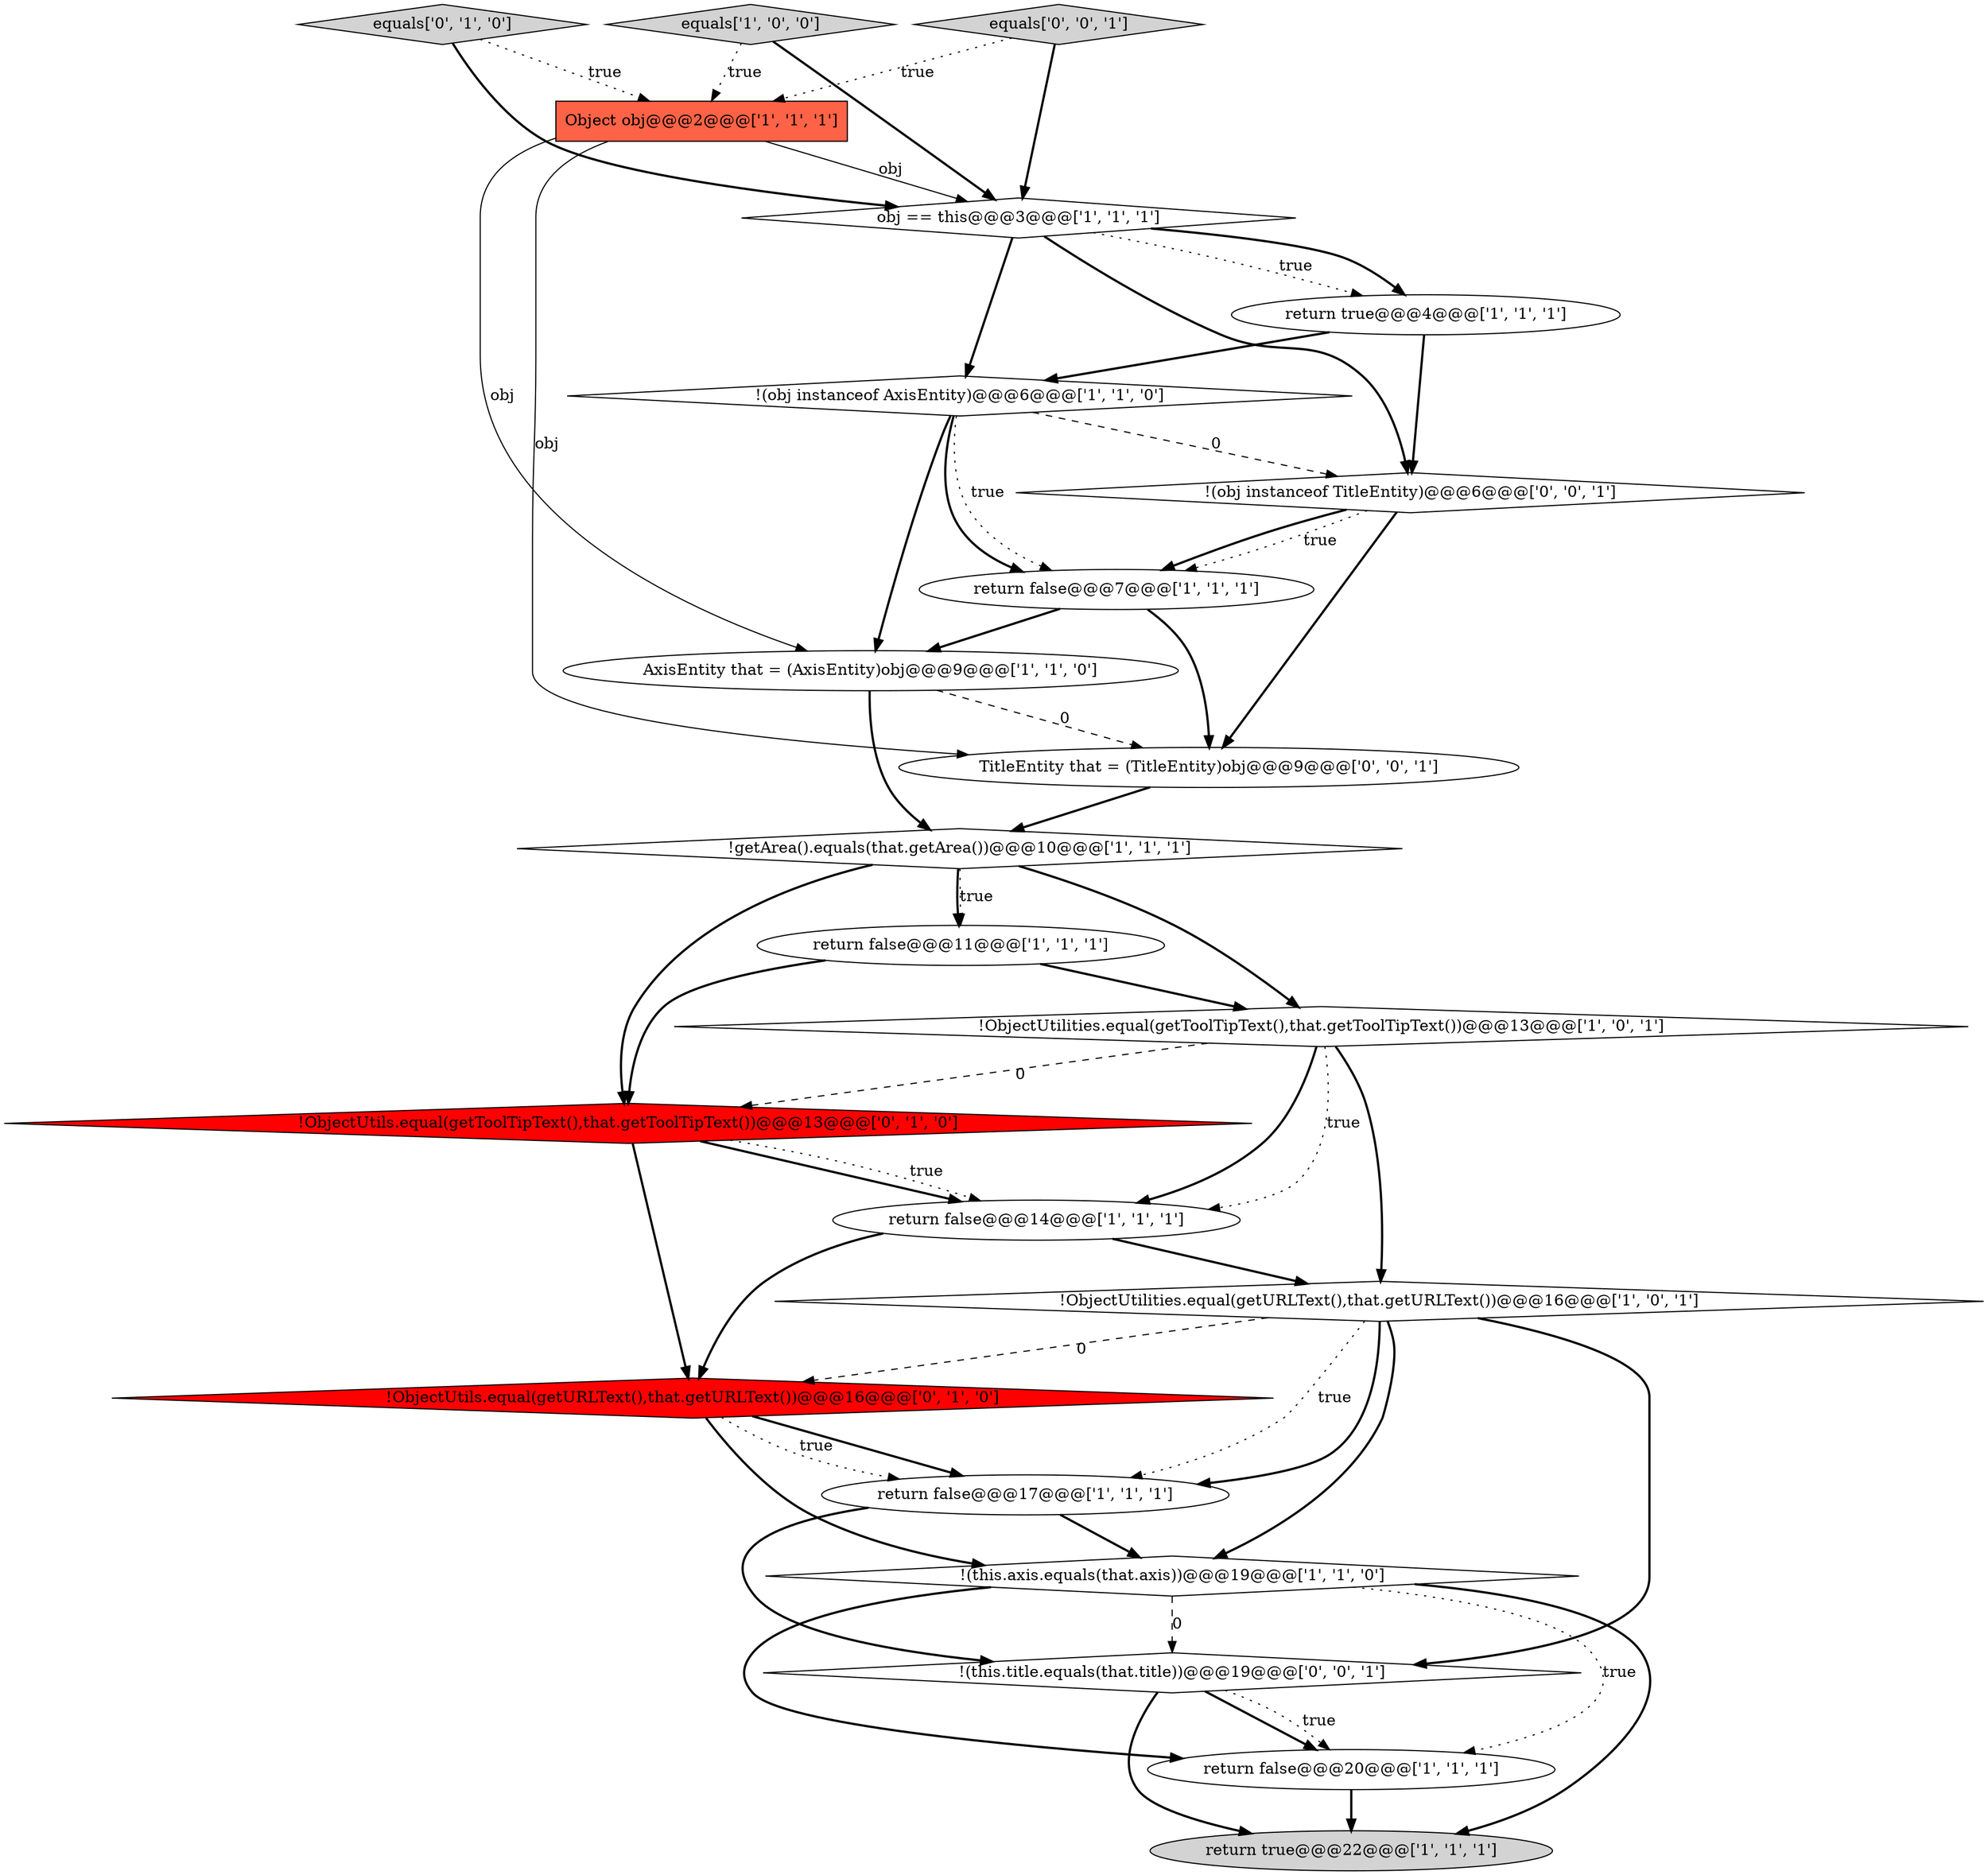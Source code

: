 digraph {
7 [style = filled, label = "return false@@@17@@@['1', '1', '1']", fillcolor = white, shape = ellipse image = "AAA0AAABBB1BBB"];
18 [style = filled, label = "!ObjectUtils.equal(getToolTipText(),that.getToolTipText())@@@13@@@['0', '1', '0']", fillcolor = red, shape = diamond image = "AAA1AAABBB2BBB"];
13 [style = filled, label = "return true@@@22@@@['1', '1', '1']", fillcolor = lightgray, shape = ellipse image = "AAA0AAABBB1BBB"];
22 [style = filled, label = "!(this.title.equals(that.title))@@@19@@@['0', '0', '1']", fillcolor = white, shape = diamond image = "AAA0AAABBB3BBB"];
16 [style = filled, label = "equals['0', '1', '0']", fillcolor = lightgray, shape = diamond image = "AAA0AAABBB2BBB"];
2 [style = filled, label = "return false@@@20@@@['1', '1', '1']", fillcolor = white, shape = ellipse image = "AAA0AAABBB1BBB"];
1 [style = filled, label = "!ObjectUtilities.equal(getURLText(),that.getURLText())@@@16@@@['1', '0', '1']", fillcolor = white, shape = diamond image = "AAA0AAABBB1BBB"];
8 [style = filled, label = "equals['1', '0', '0']", fillcolor = lightgray, shape = diamond image = "AAA0AAABBB1BBB"];
15 [style = filled, label = "!getArea().equals(that.getArea())@@@10@@@['1', '1', '1']", fillcolor = white, shape = diamond image = "AAA0AAABBB1BBB"];
19 [style = filled, label = "TitleEntity that = (TitleEntity)obj@@@9@@@['0', '0', '1']", fillcolor = white, shape = ellipse image = "AAA0AAABBB3BBB"];
12 [style = filled, label = "!(this.axis.equals(that.axis))@@@19@@@['1', '1', '0']", fillcolor = white, shape = diamond image = "AAA0AAABBB1BBB"];
6 [style = filled, label = "obj == this@@@3@@@['1', '1', '1']", fillcolor = white, shape = diamond image = "AAA0AAABBB1BBB"];
14 [style = filled, label = "return true@@@4@@@['1', '1', '1']", fillcolor = white, shape = ellipse image = "AAA0AAABBB1BBB"];
4 [style = filled, label = "return false@@@7@@@['1', '1', '1']", fillcolor = white, shape = ellipse image = "AAA0AAABBB1BBB"];
3 [style = filled, label = "Object obj@@@2@@@['1', '1', '1']", fillcolor = tomato, shape = box image = "AAA0AAABBB1BBB"];
17 [style = filled, label = "!ObjectUtils.equal(getURLText(),that.getURLText())@@@16@@@['0', '1', '0']", fillcolor = red, shape = diamond image = "AAA1AAABBB2BBB"];
5 [style = filled, label = "!ObjectUtilities.equal(getToolTipText(),that.getToolTipText())@@@13@@@['1', '0', '1']", fillcolor = white, shape = diamond image = "AAA0AAABBB1BBB"];
11 [style = filled, label = "return false@@@14@@@['1', '1', '1']", fillcolor = white, shape = ellipse image = "AAA0AAABBB1BBB"];
20 [style = filled, label = "!(obj instanceof TitleEntity)@@@6@@@['0', '0', '1']", fillcolor = white, shape = diamond image = "AAA0AAABBB3BBB"];
10 [style = filled, label = "AxisEntity that = (AxisEntity)obj@@@9@@@['1', '1', '0']", fillcolor = white, shape = ellipse image = "AAA0AAABBB1BBB"];
9 [style = filled, label = "return false@@@11@@@['1', '1', '1']", fillcolor = white, shape = ellipse image = "AAA0AAABBB1BBB"];
21 [style = filled, label = "equals['0', '0', '1']", fillcolor = lightgray, shape = diamond image = "AAA0AAABBB3BBB"];
0 [style = filled, label = "!(obj instanceof AxisEntity)@@@6@@@['1', '1', '0']", fillcolor = white, shape = diamond image = "AAA0AAABBB1BBB"];
4->10 [style = bold, label=""];
3->19 [style = solid, label="obj"];
10->15 [style = bold, label=""];
22->2 [style = bold, label=""];
21->6 [style = bold, label=""];
11->1 [style = bold, label=""];
7->12 [style = bold, label=""];
10->19 [style = dashed, label="0"];
16->6 [style = bold, label=""];
0->4 [style = dotted, label="true"];
18->11 [style = bold, label=""];
12->2 [style = dotted, label="true"];
3->10 [style = solid, label="obj"];
4->19 [style = bold, label=""];
18->17 [style = bold, label=""];
8->6 [style = bold, label=""];
6->0 [style = bold, label=""];
5->18 [style = dashed, label="0"];
0->20 [style = dashed, label="0"];
1->7 [style = bold, label=""];
16->3 [style = dotted, label="true"];
15->18 [style = bold, label=""];
8->3 [style = dotted, label="true"];
15->5 [style = bold, label=""];
15->9 [style = dotted, label="true"];
20->4 [style = bold, label=""];
22->2 [style = dotted, label="true"];
2->13 [style = bold, label=""];
1->22 [style = bold, label=""];
1->7 [style = dotted, label="true"];
6->14 [style = bold, label=""];
17->7 [style = bold, label=""];
6->20 [style = bold, label=""];
12->13 [style = bold, label=""];
5->1 [style = bold, label=""];
18->11 [style = dotted, label="true"];
12->2 [style = bold, label=""];
6->14 [style = dotted, label="true"];
5->11 [style = dotted, label="true"];
0->10 [style = bold, label=""];
17->12 [style = bold, label=""];
9->18 [style = bold, label=""];
7->22 [style = bold, label=""];
1->17 [style = dashed, label="0"];
14->0 [style = bold, label=""];
0->4 [style = bold, label=""];
20->4 [style = dotted, label="true"];
15->9 [style = bold, label=""];
12->22 [style = dashed, label="0"];
21->3 [style = dotted, label="true"];
1->12 [style = bold, label=""];
9->5 [style = bold, label=""];
11->17 [style = bold, label=""];
17->7 [style = dotted, label="true"];
5->11 [style = bold, label=""];
3->6 [style = solid, label="obj"];
19->15 [style = bold, label=""];
20->19 [style = bold, label=""];
22->13 [style = bold, label=""];
14->20 [style = bold, label=""];
}

